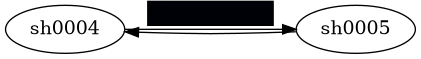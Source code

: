 {
  "sha1": "d58ewmcwcykrv51dis9vuhtb5lop30a",
  "insertion": {
    "when": "2024-06-01T09:03:02.504Z",
    "user": "plantuml@gmail.com"
  }
}
@startuml
digraph unix {
nodesep=0.486111;
ranksep=0.833333;
compound=true;
sh0004->sh0005[label=<<TABLE BGCOLOR="#000007" FIXEDSIZE="TRUE" WIDTH="94" HEIGHT="18"><TR><TD></TD></TR></TABLE>>];
sh0004;
sh0005;
{rank=same; sh0005; sh0004}
sh0005->sh0004;

}
@enduml
